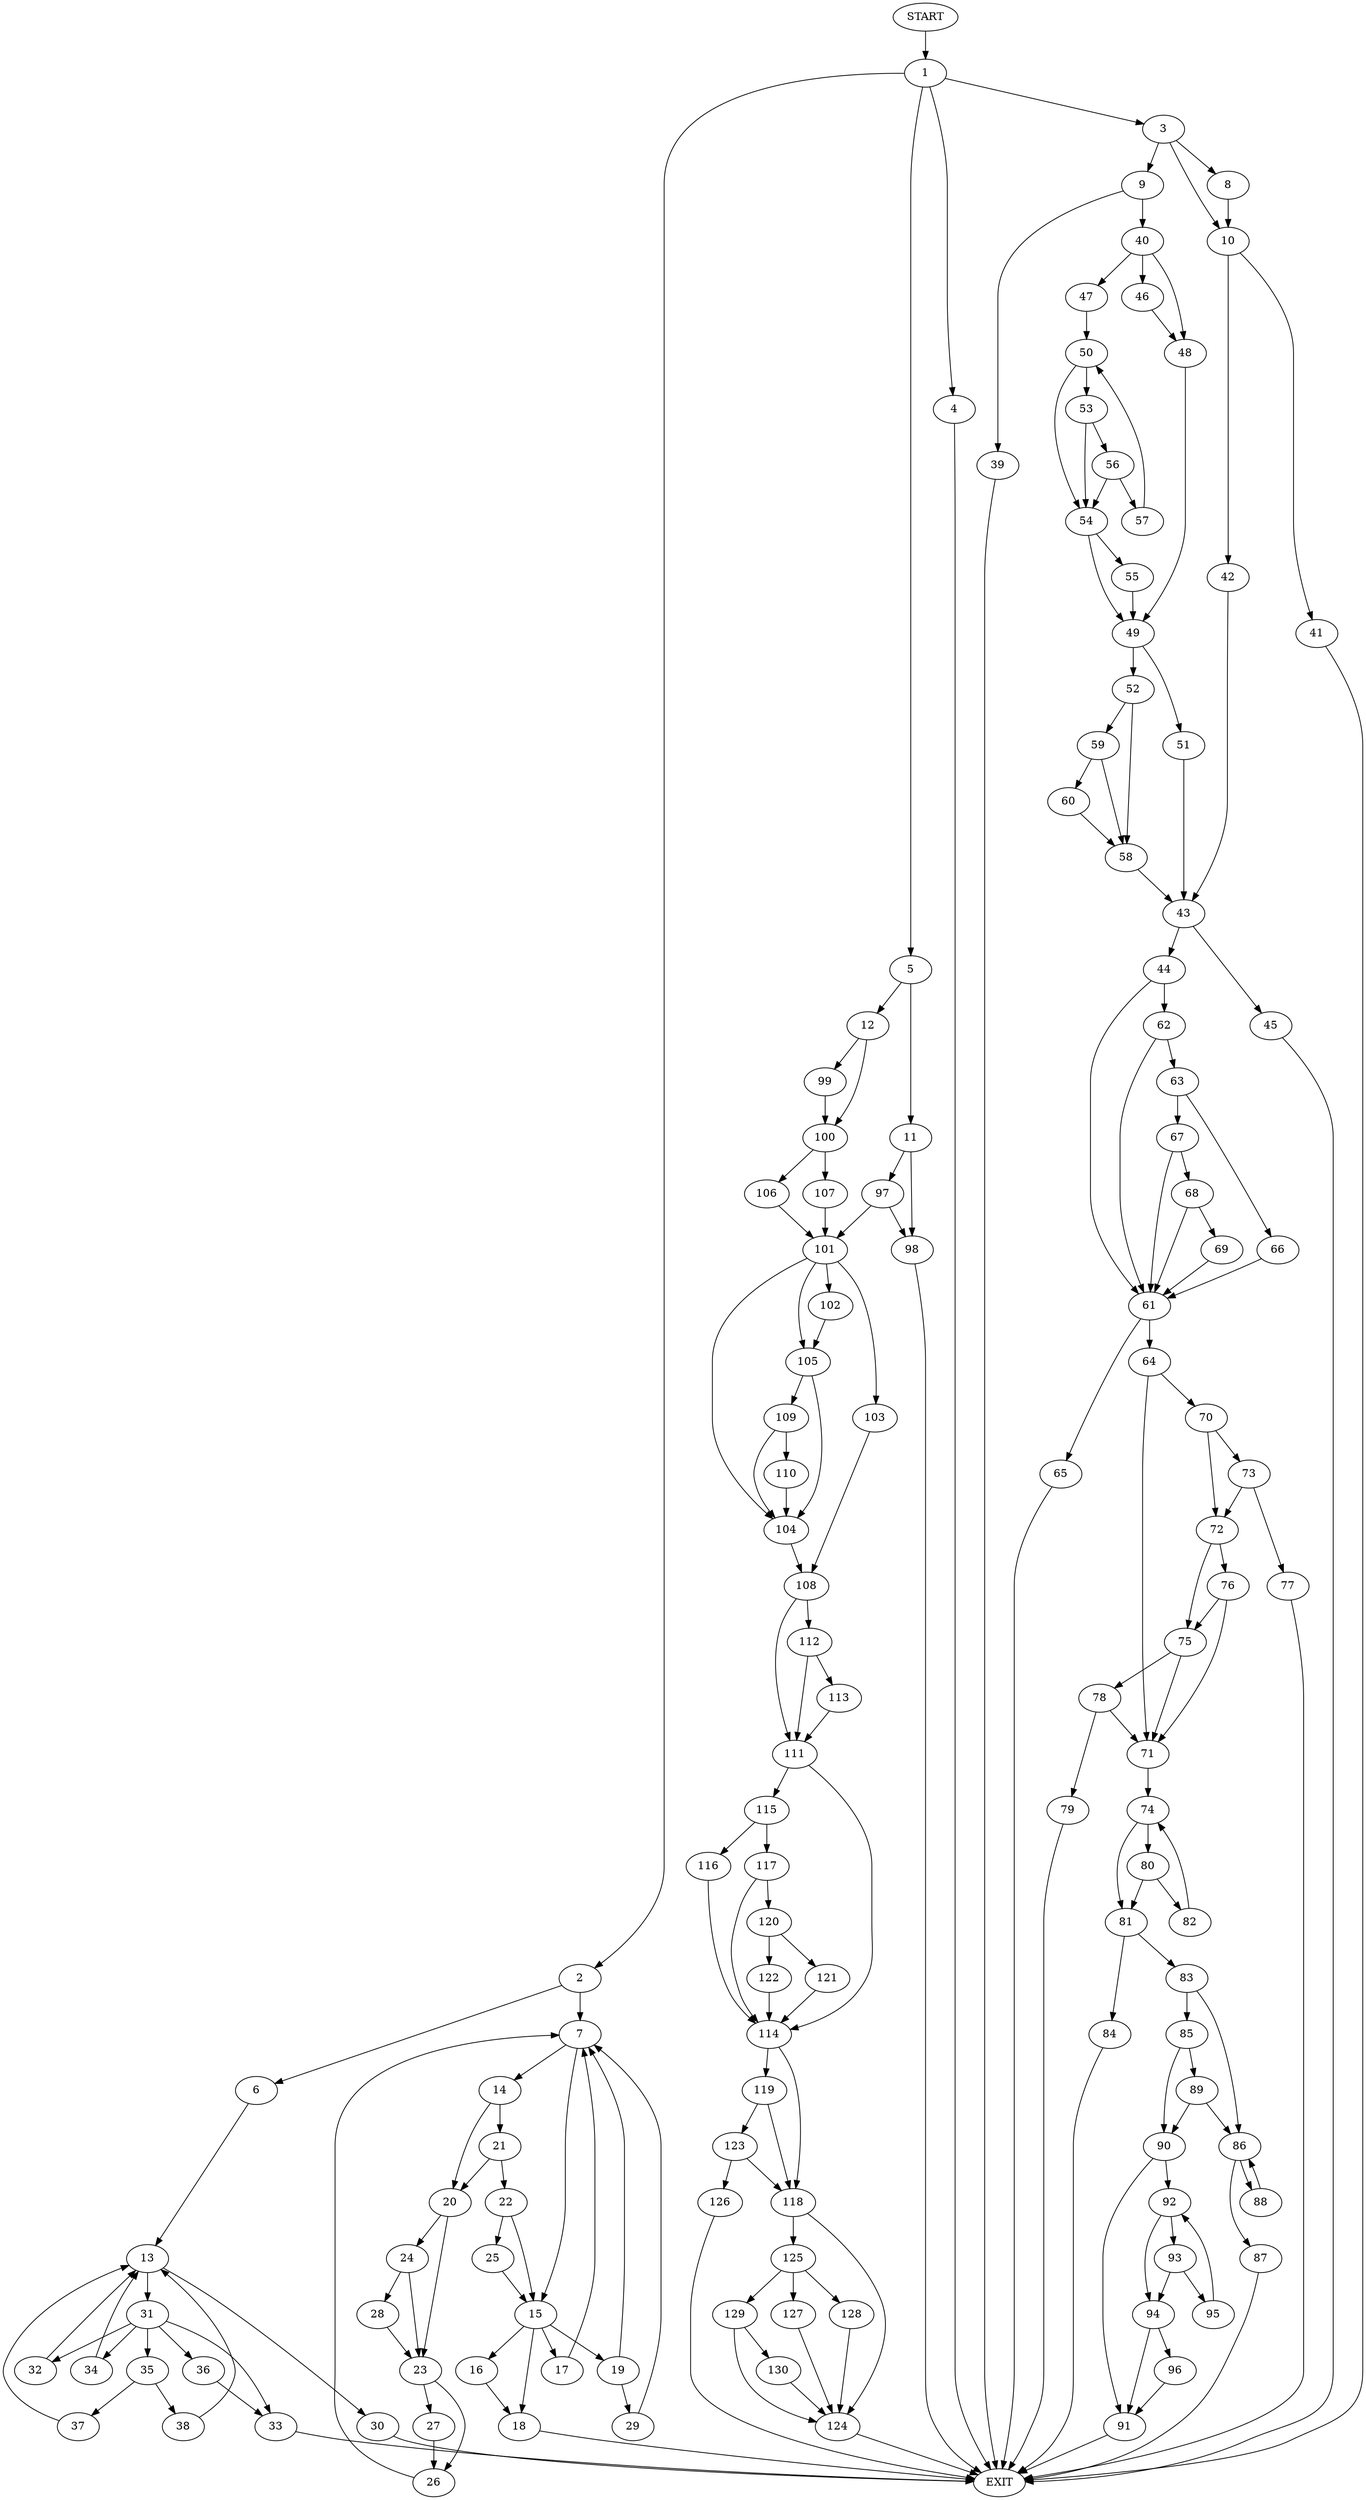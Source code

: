 digraph {
0 [label="START"]
131 [label="EXIT"]
0 -> 1
1 -> 2
1 -> 3
1 -> 4
1 -> 5
2 -> 6
2 -> 7
3 -> 8
3 -> 9
3 -> 10
4 -> 131
5 -> 11
5 -> 12
6 -> 13
7 -> 14
7 -> 15
15 -> 16
15 -> 17
15 -> 18
15 -> 19
14 -> 20
14 -> 21
21 -> 20
21 -> 22
20 -> 23
20 -> 24
22 -> 25
22 -> 15
23 -> 26
23 -> 27
24 -> 28
24 -> 23
28 -> 23
26 -> 7
27 -> 26
25 -> 15
18 -> 131
19 -> 7
19 -> 29
17 -> 7
16 -> 18
29 -> 7
13 -> 30
13 -> 31
30 -> 131
31 -> 32
31 -> 33
31 -> 34
31 -> 35
31 -> 36
34 -> 13
35 -> 37
35 -> 38
36 -> 33
33 -> 131
32 -> 13
37 -> 13
38 -> 13
9 -> 39
9 -> 40
8 -> 10
10 -> 41
10 -> 42
42 -> 43
41 -> 131
43 -> 44
43 -> 45
39 -> 131
40 -> 46
40 -> 47
40 -> 48
46 -> 48
48 -> 49
47 -> 50
49 -> 51
49 -> 52
50 -> 53
50 -> 54
54 -> 55
54 -> 49
53 -> 54
53 -> 56
56 -> 54
56 -> 57
57 -> 50
55 -> 49
52 -> 58
52 -> 59
51 -> 43
58 -> 43
59 -> 60
59 -> 58
60 -> 58
45 -> 131
44 -> 61
44 -> 62
62 -> 63
62 -> 61
61 -> 64
61 -> 65
63 -> 66
63 -> 67
66 -> 61
67 -> 61
67 -> 68
68 -> 61
68 -> 69
69 -> 61
65 -> 131
64 -> 70
64 -> 71
70 -> 72
70 -> 73
71 -> 74
72 -> 75
72 -> 76
73 -> 72
73 -> 77
77 -> 131
75 -> 71
75 -> 78
76 -> 75
76 -> 71
78 -> 79
78 -> 71
79 -> 131
74 -> 80
74 -> 81
80 -> 82
80 -> 81
81 -> 83
81 -> 84
82 -> 74
84 -> 131
83 -> 85
83 -> 86
86 -> 87
86 -> 88
85 -> 89
85 -> 90
90 -> 91
90 -> 92
89 -> 86
89 -> 90
91 -> 131
92 -> 93
92 -> 94
93 -> 94
93 -> 95
94 -> 91
94 -> 96
95 -> 92
96 -> 91
87 -> 131
88 -> 86
11 -> 97
11 -> 98
12 -> 99
12 -> 100
98 -> 131
97 -> 101
97 -> 98
101 -> 102
101 -> 103
101 -> 104
101 -> 105
100 -> 106
100 -> 107
99 -> 100
107 -> 101
106 -> 101
103 -> 108
105 -> 104
105 -> 109
102 -> 105
104 -> 108
109 -> 104
109 -> 110
110 -> 104
108 -> 111
108 -> 112
112 -> 111
112 -> 113
111 -> 114
111 -> 115
113 -> 111
115 -> 116
115 -> 117
114 -> 118
114 -> 119
116 -> 114
117 -> 114
117 -> 120
120 -> 121
120 -> 122
121 -> 114
122 -> 114
119 -> 123
119 -> 118
118 -> 124
118 -> 125
123 -> 118
123 -> 126
126 -> 131
124 -> 131
125 -> 127
125 -> 128
125 -> 129
127 -> 124
128 -> 124
129 -> 130
129 -> 124
130 -> 124
}
